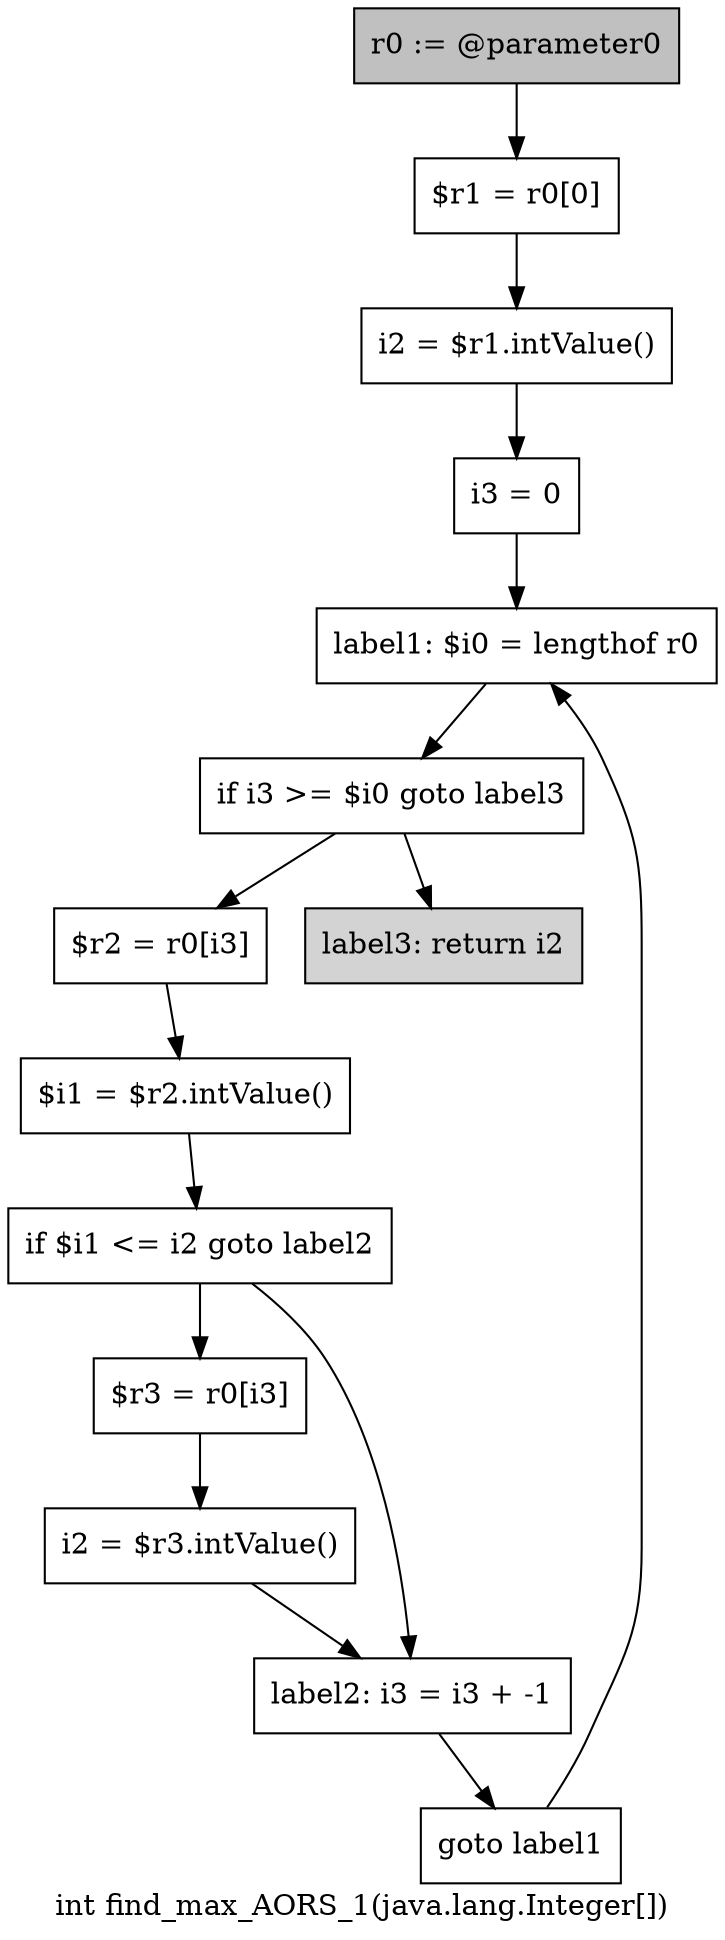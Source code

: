 digraph "int find_max_AORS_1(java.lang.Integer[])" {
    label="int find_max_AORS_1(java.lang.Integer[])";
    node [shape=box];
    "0" [style=filled,fillcolor=gray,label="r0 := @parameter0",];
    "1" [label="$r1 = r0[0]",];
    "0"->"1";
    "2" [label="i2 = $r1.intValue()",];
    "1"->"2";
    "3" [label="i3 = 0",];
    "2"->"3";
    "4" [label="label1: $i0 = lengthof r0",];
    "3"->"4";
    "5" [label="if i3 >= $i0 goto label3",];
    "4"->"5";
    "6" [label="$r2 = r0[i3]",];
    "5"->"6";
    "13" [style=filled,fillcolor=lightgray,label="label3: return i2",];
    "5"->"13";
    "7" [label="$i1 = $r2.intValue()",];
    "6"->"7";
    "8" [label="if $i1 <= i2 goto label2",];
    "7"->"8";
    "9" [label="$r3 = r0[i3]",];
    "8"->"9";
    "11" [label="label2: i3 = i3 + -1",];
    "8"->"11";
    "10" [label="i2 = $r3.intValue()",];
    "9"->"10";
    "10"->"11";
    "12" [label="goto label1",];
    "11"->"12";
    "12"->"4";
}
